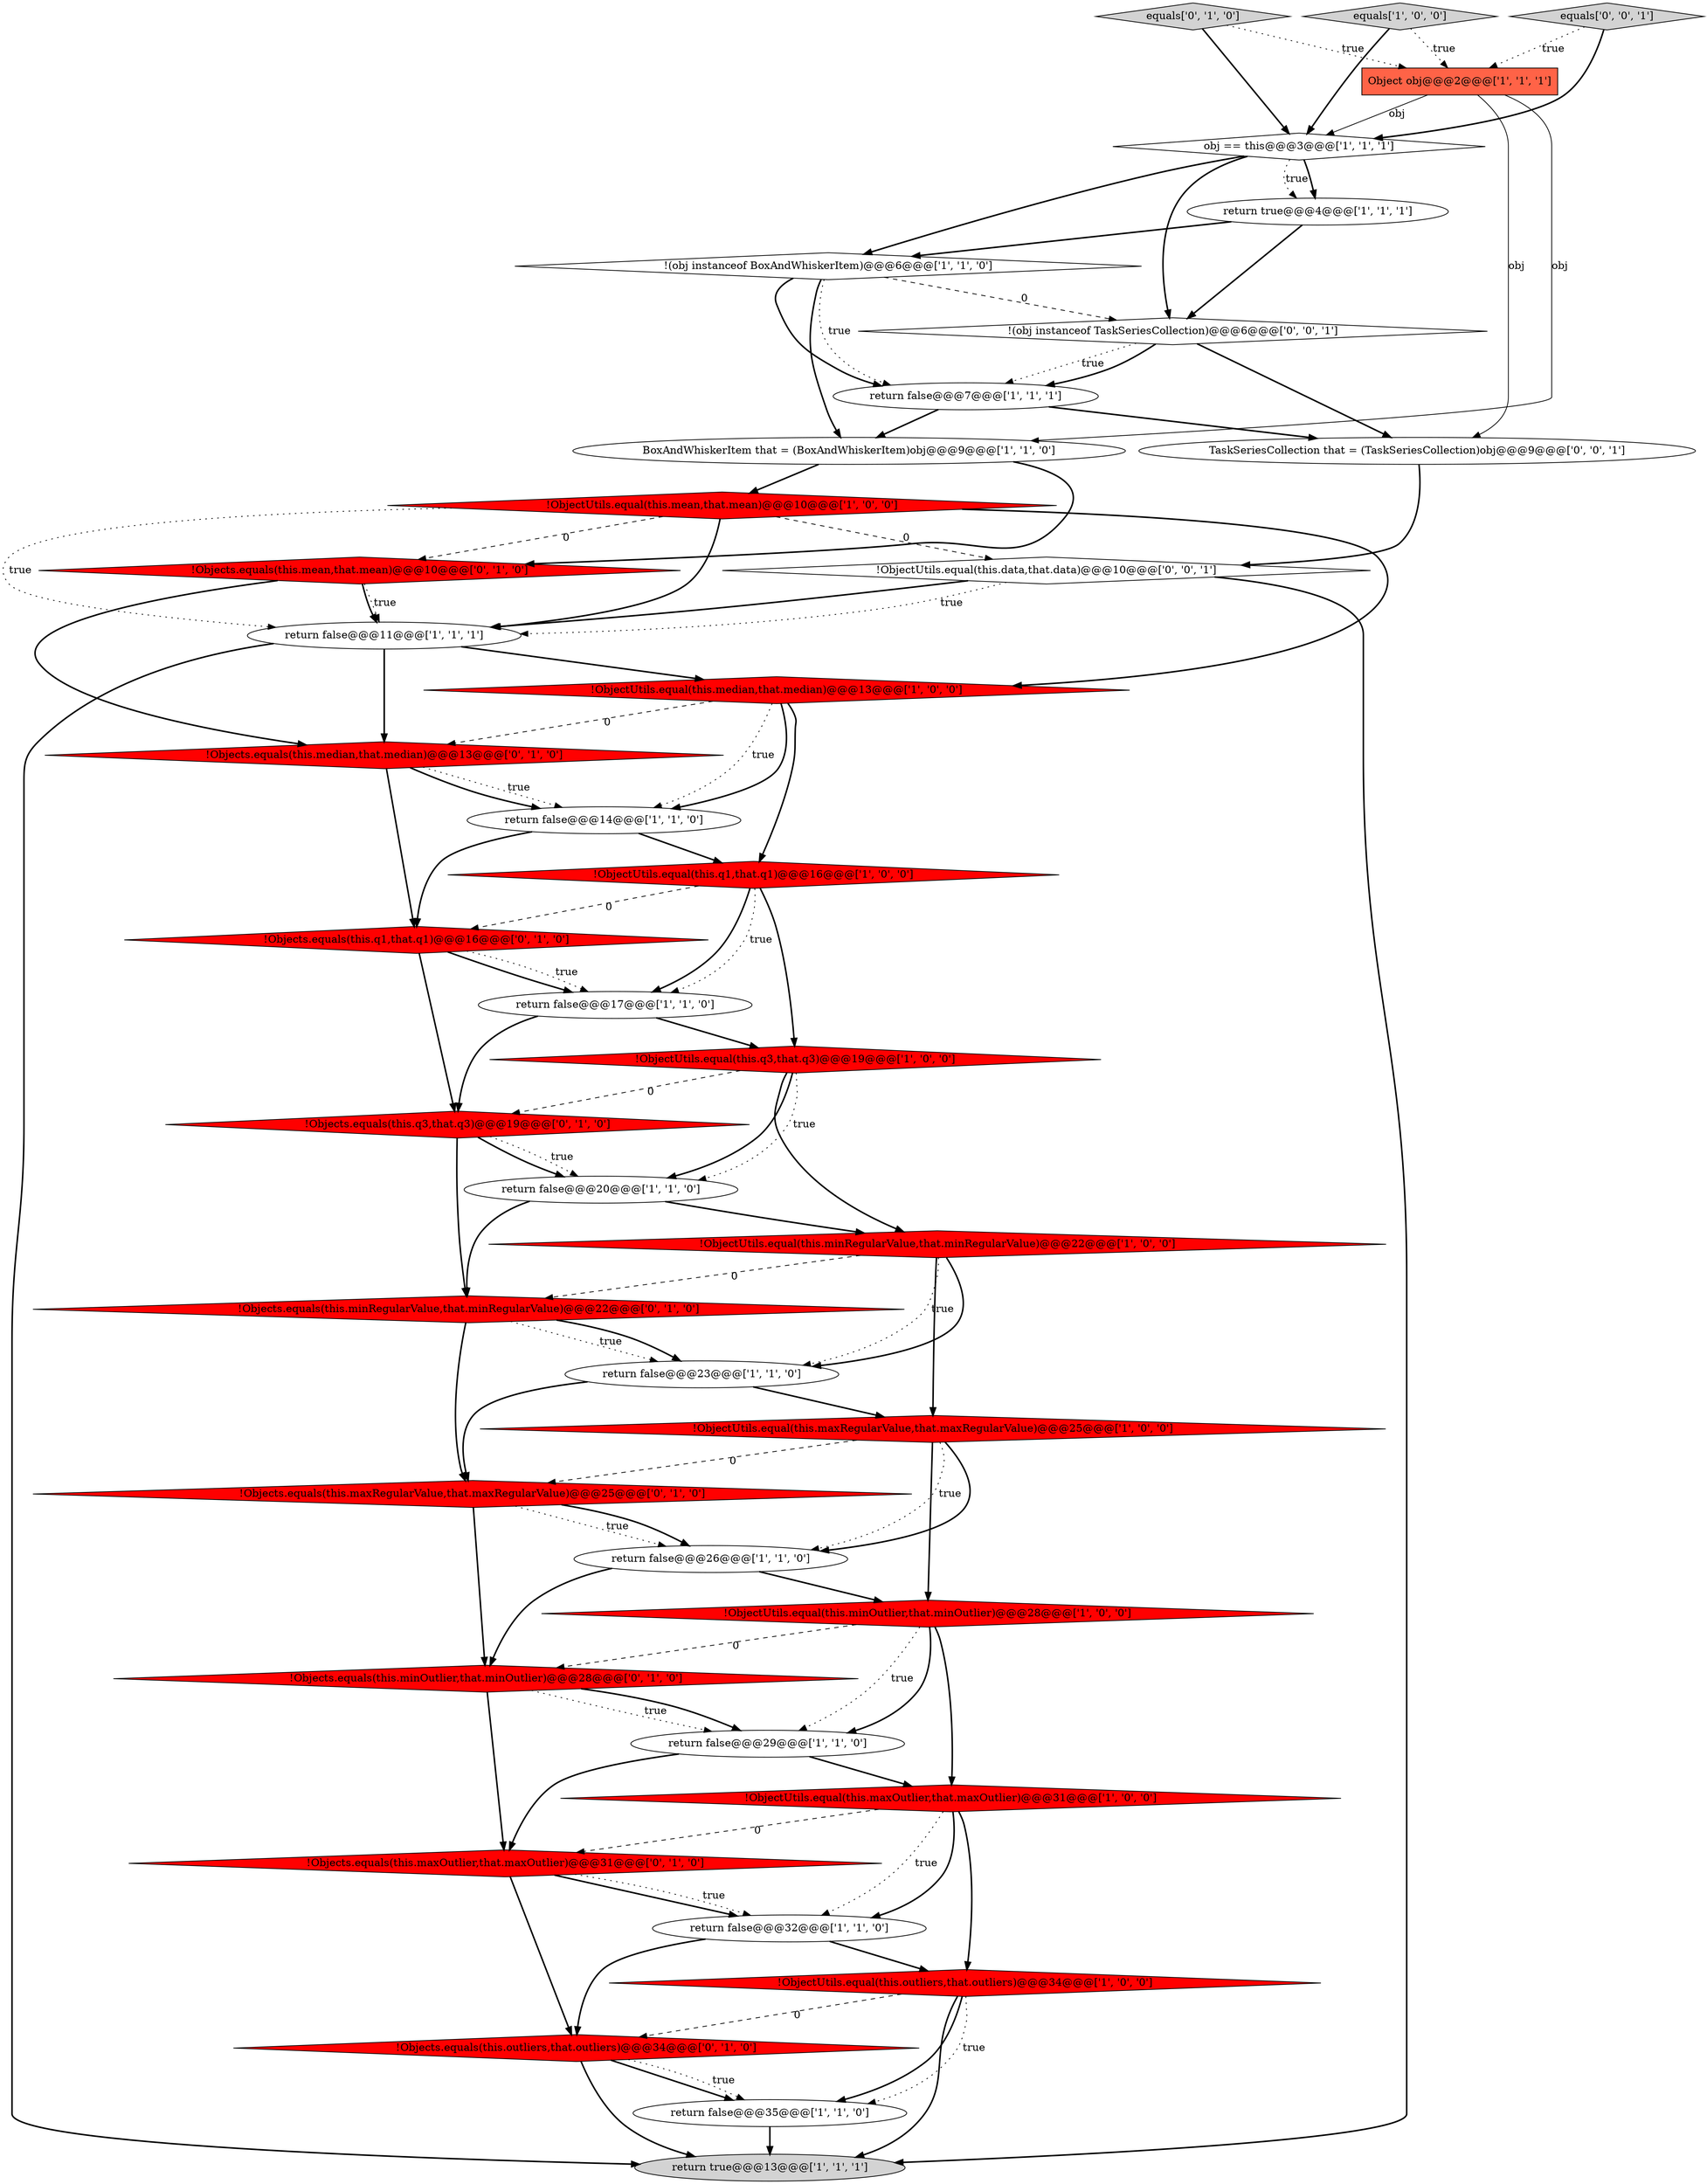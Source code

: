 digraph {
15 [style = filled, label = "!ObjectUtils.equal(this.minRegularValue,that.minRegularValue)@@@22@@@['1', '0', '0']", fillcolor = red, shape = diamond image = "AAA1AAABBB1BBB"];
33 [style = filled, label = "!Objects.equals(this.q1,that.q1)@@@16@@@['0', '1', '0']", fillcolor = red, shape = diamond image = "AAA1AAABBB2BBB"];
9 [style = filled, label = "!ObjectUtils.equal(this.q3,that.q3)@@@19@@@['1', '0', '0']", fillcolor = red, shape = diamond image = "AAA1AAABBB1BBB"];
20 [style = filled, label = "!ObjectUtils.equal(this.maxRegularValue,that.maxRegularValue)@@@25@@@['1', '0', '0']", fillcolor = red, shape = diamond image = "AAA1AAABBB1BBB"];
26 [style = filled, label = "!Objects.equals(this.mean,that.mean)@@@10@@@['0', '1', '0']", fillcolor = red, shape = diamond image = "AAA1AAABBB2BBB"];
22 [style = filled, label = "return true@@@4@@@['1', '1', '1']", fillcolor = white, shape = ellipse image = "AAA0AAABBB1BBB"];
27 [style = filled, label = "!Objects.equals(this.outliers,that.outliers)@@@34@@@['0', '1', '0']", fillcolor = red, shape = diamond image = "AAA1AAABBB2BBB"];
24 [style = filled, label = "return false@@@7@@@['1', '1', '1']", fillcolor = white, shape = ellipse image = "AAA0AAABBB1BBB"];
29 [style = filled, label = "!Objects.equals(this.maxRegularValue,that.maxRegularValue)@@@25@@@['0', '1', '0']", fillcolor = red, shape = diamond image = "AAA1AAABBB2BBB"];
39 [style = filled, label = "TaskSeriesCollection that = (TaskSeriesCollection)obj@@@9@@@['0', '0', '1']", fillcolor = white, shape = ellipse image = "AAA0AAABBB3BBB"];
34 [style = filled, label = "equals['0', '1', '0']", fillcolor = lightgray, shape = diamond image = "AAA0AAABBB2BBB"];
16 [style = filled, label = "!ObjectUtils.equal(this.maxOutlier,that.maxOutlier)@@@31@@@['1', '0', '0']", fillcolor = red, shape = diamond image = "AAA1AAABBB1BBB"];
2 [style = filled, label = "Object obj@@@2@@@['1', '1', '1']", fillcolor = tomato, shape = box image = "AAA0AAABBB1BBB"];
37 [style = filled, label = "!ObjectUtils.equal(this.data,that.data)@@@10@@@['0', '0', '1']", fillcolor = white, shape = diamond image = "AAA0AAABBB3BBB"];
18 [style = filled, label = "BoxAndWhiskerItem that = (BoxAndWhiskerItem)obj@@@9@@@['1', '1', '0']", fillcolor = white, shape = ellipse image = "AAA0AAABBB1BBB"];
12 [style = filled, label = "return false@@@17@@@['1', '1', '0']", fillcolor = white, shape = ellipse image = "AAA0AAABBB1BBB"];
6 [style = filled, label = "return false@@@32@@@['1', '1', '0']", fillcolor = white, shape = ellipse image = "AAA0AAABBB1BBB"];
13 [style = filled, label = "return false@@@26@@@['1', '1', '0']", fillcolor = white, shape = ellipse image = "AAA0AAABBB1BBB"];
28 [style = filled, label = "!Objects.equals(this.minRegularValue,that.minRegularValue)@@@22@@@['0', '1', '0']", fillcolor = red, shape = diamond image = "AAA1AAABBB2BBB"];
10 [style = filled, label = "return false@@@35@@@['1', '1', '0']", fillcolor = white, shape = ellipse image = "AAA0AAABBB1BBB"];
17 [style = filled, label = "return false@@@14@@@['1', '1', '0']", fillcolor = white, shape = ellipse image = "AAA0AAABBB1BBB"];
11 [style = filled, label = "return false@@@29@@@['1', '1', '0']", fillcolor = white, shape = ellipse image = "AAA0AAABBB1BBB"];
23 [style = filled, label = "!ObjectUtils.equal(this.minOutlier,that.minOutlier)@@@28@@@['1', '0', '0']", fillcolor = red, shape = diamond image = "AAA1AAABBB1BBB"];
1 [style = filled, label = "return false@@@11@@@['1', '1', '1']", fillcolor = white, shape = ellipse image = "AAA0AAABBB1BBB"];
21 [style = filled, label = "return true@@@13@@@['1', '1', '1']", fillcolor = lightgray, shape = ellipse image = "AAA0AAABBB1BBB"];
32 [style = filled, label = "!Objects.equals(this.maxOutlier,that.maxOutlier)@@@31@@@['0', '1', '0']", fillcolor = red, shape = diamond image = "AAA1AAABBB2BBB"];
25 [style = filled, label = "equals['1', '0', '0']", fillcolor = lightgray, shape = diamond image = "AAA0AAABBB1BBB"];
35 [style = filled, label = "!Objects.equals(this.q3,that.q3)@@@19@@@['0', '1', '0']", fillcolor = red, shape = diamond image = "AAA1AAABBB2BBB"];
30 [style = filled, label = "!Objects.equals(this.minOutlier,that.minOutlier)@@@28@@@['0', '1', '0']", fillcolor = red, shape = diamond image = "AAA1AAABBB2BBB"];
7 [style = filled, label = "obj == this@@@3@@@['1', '1', '1']", fillcolor = white, shape = diamond image = "AAA0AAABBB1BBB"];
3 [style = filled, label = "!ObjectUtils.equal(this.q1,that.q1)@@@16@@@['1', '0', '0']", fillcolor = red, shape = diamond image = "AAA1AAABBB1BBB"];
0 [style = filled, label = "!(obj instanceof BoxAndWhiskerItem)@@@6@@@['1', '1', '0']", fillcolor = white, shape = diamond image = "AAA0AAABBB1BBB"];
5 [style = filled, label = "return false@@@20@@@['1', '1', '0']", fillcolor = white, shape = ellipse image = "AAA0AAABBB1BBB"];
38 [style = filled, label = "!(obj instanceof TaskSeriesCollection)@@@6@@@['0', '0', '1']", fillcolor = white, shape = diamond image = "AAA0AAABBB3BBB"];
19 [style = filled, label = "!ObjectUtils.equal(this.median,that.median)@@@13@@@['1', '0', '0']", fillcolor = red, shape = diamond image = "AAA1AAABBB1BBB"];
14 [style = filled, label = "!ObjectUtils.equal(this.mean,that.mean)@@@10@@@['1', '0', '0']", fillcolor = red, shape = diamond image = "AAA1AAABBB1BBB"];
31 [style = filled, label = "!Objects.equals(this.median,that.median)@@@13@@@['0', '1', '0']", fillcolor = red, shape = diamond image = "AAA1AAABBB2BBB"];
4 [style = filled, label = "return false@@@23@@@['1', '1', '0']", fillcolor = white, shape = ellipse image = "AAA0AAABBB1BBB"];
8 [style = filled, label = "!ObjectUtils.equal(this.outliers,that.outliers)@@@34@@@['1', '0', '0']", fillcolor = red, shape = diamond image = "AAA1AAABBB1BBB"];
36 [style = filled, label = "equals['0', '0', '1']", fillcolor = lightgray, shape = diamond image = "AAA0AAABBB3BBB"];
8->10 [style = bold, label=""];
16->32 [style = dashed, label="0"];
29->30 [style = bold, label=""];
24->39 [style = bold, label=""];
5->15 [style = bold, label=""];
34->2 [style = dotted, label="true"];
37->1 [style = dotted, label="true"];
5->28 [style = bold, label=""];
12->9 [style = bold, label=""];
38->39 [style = bold, label=""];
0->38 [style = dashed, label="0"];
32->6 [style = bold, label=""];
14->26 [style = dashed, label="0"];
30->11 [style = bold, label=""];
29->13 [style = dotted, label="true"];
22->0 [style = bold, label=""];
1->21 [style = bold, label=""];
15->20 [style = bold, label=""];
0->24 [style = dotted, label="true"];
0->24 [style = bold, label=""];
16->6 [style = dotted, label="true"];
9->5 [style = bold, label=""];
20->13 [style = dotted, label="true"];
1->31 [style = bold, label=""];
19->3 [style = bold, label=""];
11->16 [style = bold, label=""];
15->28 [style = dashed, label="0"];
19->17 [style = dotted, label="true"];
3->33 [style = dashed, label="0"];
16->6 [style = bold, label=""];
37->1 [style = bold, label=""];
26->1 [style = bold, label=""];
37->21 [style = bold, label=""];
36->2 [style = dotted, label="true"];
7->0 [style = bold, label=""];
10->21 [style = bold, label=""];
12->35 [style = bold, label=""];
25->7 [style = bold, label=""];
24->18 [style = bold, label=""];
20->29 [style = dashed, label="0"];
35->5 [style = bold, label=""];
38->24 [style = dotted, label="true"];
35->28 [style = bold, label=""];
22->38 [style = bold, label=""];
20->23 [style = bold, label=""];
31->33 [style = bold, label=""];
31->17 [style = dotted, label="true"];
26->1 [style = dotted, label="true"];
23->11 [style = dotted, label="true"];
14->1 [style = dotted, label="true"];
2->39 [style = solid, label="obj"];
7->22 [style = dotted, label="true"];
1->19 [style = bold, label=""];
39->37 [style = bold, label=""];
28->29 [style = bold, label=""];
20->13 [style = bold, label=""];
14->37 [style = dashed, label="0"];
16->8 [style = bold, label=""];
32->6 [style = dotted, label="true"];
38->24 [style = bold, label=""];
33->12 [style = dotted, label="true"];
18->26 [style = bold, label=""];
14->19 [style = bold, label=""];
30->32 [style = bold, label=""];
11->32 [style = bold, label=""];
4->29 [style = bold, label=""];
32->27 [style = bold, label=""];
19->17 [style = bold, label=""];
3->12 [style = bold, label=""];
33->12 [style = bold, label=""];
2->7 [style = solid, label="obj"];
9->35 [style = dashed, label="0"];
3->9 [style = bold, label=""];
7->22 [style = bold, label=""];
6->27 [style = bold, label=""];
26->31 [style = bold, label=""];
27->10 [style = bold, label=""];
4->20 [style = bold, label=""];
17->3 [style = bold, label=""];
28->4 [style = dotted, label="true"];
0->18 [style = bold, label=""];
31->17 [style = bold, label=""];
23->11 [style = bold, label=""];
30->11 [style = dotted, label="true"];
25->2 [style = dotted, label="true"];
27->21 [style = bold, label=""];
9->5 [style = dotted, label="true"];
19->31 [style = dashed, label="0"];
23->16 [style = bold, label=""];
33->35 [style = bold, label=""];
35->5 [style = dotted, label="true"];
27->10 [style = dotted, label="true"];
34->7 [style = bold, label=""];
17->33 [style = bold, label=""];
13->30 [style = bold, label=""];
8->10 [style = dotted, label="true"];
15->4 [style = dotted, label="true"];
14->1 [style = bold, label=""];
7->38 [style = bold, label=""];
2->18 [style = solid, label="obj"];
36->7 [style = bold, label=""];
9->15 [style = bold, label=""];
3->12 [style = dotted, label="true"];
6->8 [style = bold, label=""];
15->4 [style = bold, label=""];
23->30 [style = dashed, label="0"];
13->23 [style = bold, label=""];
8->21 [style = bold, label=""];
8->27 [style = dashed, label="0"];
18->14 [style = bold, label=""];
28->4 [style = bold, label=""];
29->13 [style = bold, label=""];
}
